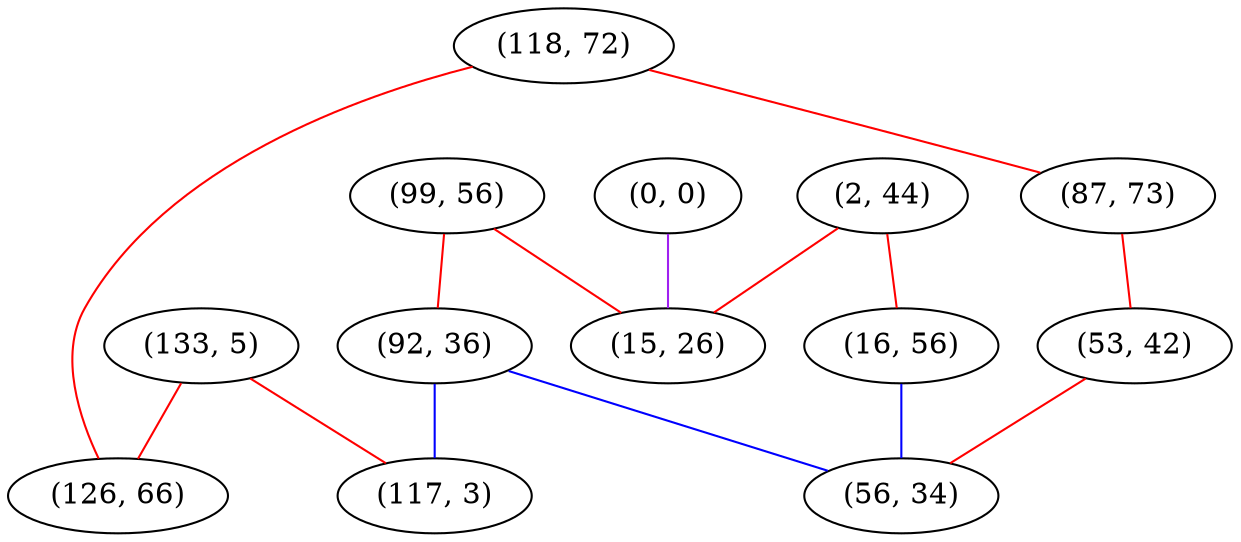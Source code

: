 graph "" {
"(99, 56)";
"(92, 36)";
"(133, 5)";
"(118, 72)";
"(126, 66)";
"(87, 73)";
"(117, 3)";
"(0, 0)";
"(53, 42)";
"(2, 44)";
"(16, 56)";
"(15, 26)";
"(56, 34)";
"(99, 56)" -- "(92, 36)"  [color=red, key=0, weight=1];
"(99, 56)" -- "(15, 26)"  [color=red, key=0, weight=1];
"(92, 36)" -- "(56, 34)"  [color=blue, key=0, weight=3];
"(92, 36)" -- "(117, 3)"  [color=blue, key=0, weight=3];
"(133, 5)" -- "(126, 66)"  [color=red, key=0, weight=1];
"(133, 5)" -- "(117, 3)"  [color=red, key=0, weight=1];
"(118, 72)" -- "(126, 66)"  [color=red, key=0, weight=1];
"(118, 72)" -- "(87, 73)"  [color=red, key=0, weight=1];
"(87, 73)" -- "(53, 42)"  [color=red, key=0, weight=1];
"(0, 0)" -- "(15, 26)"  [color=purple, key=0, weight=4];
"(53, 42)" -- "(56, 34)"  [color=red, key=0, weight=1];
"(2, 44)" -- "(16, 56)"  [color=red, key=0, weight=1];
"(2, 44)" -- "(15, 26)"  [color=red, key=0, weight=1];
"(16, 56)" -- "(56, 34)"  [color=blue, key=0, weight=3];
}
